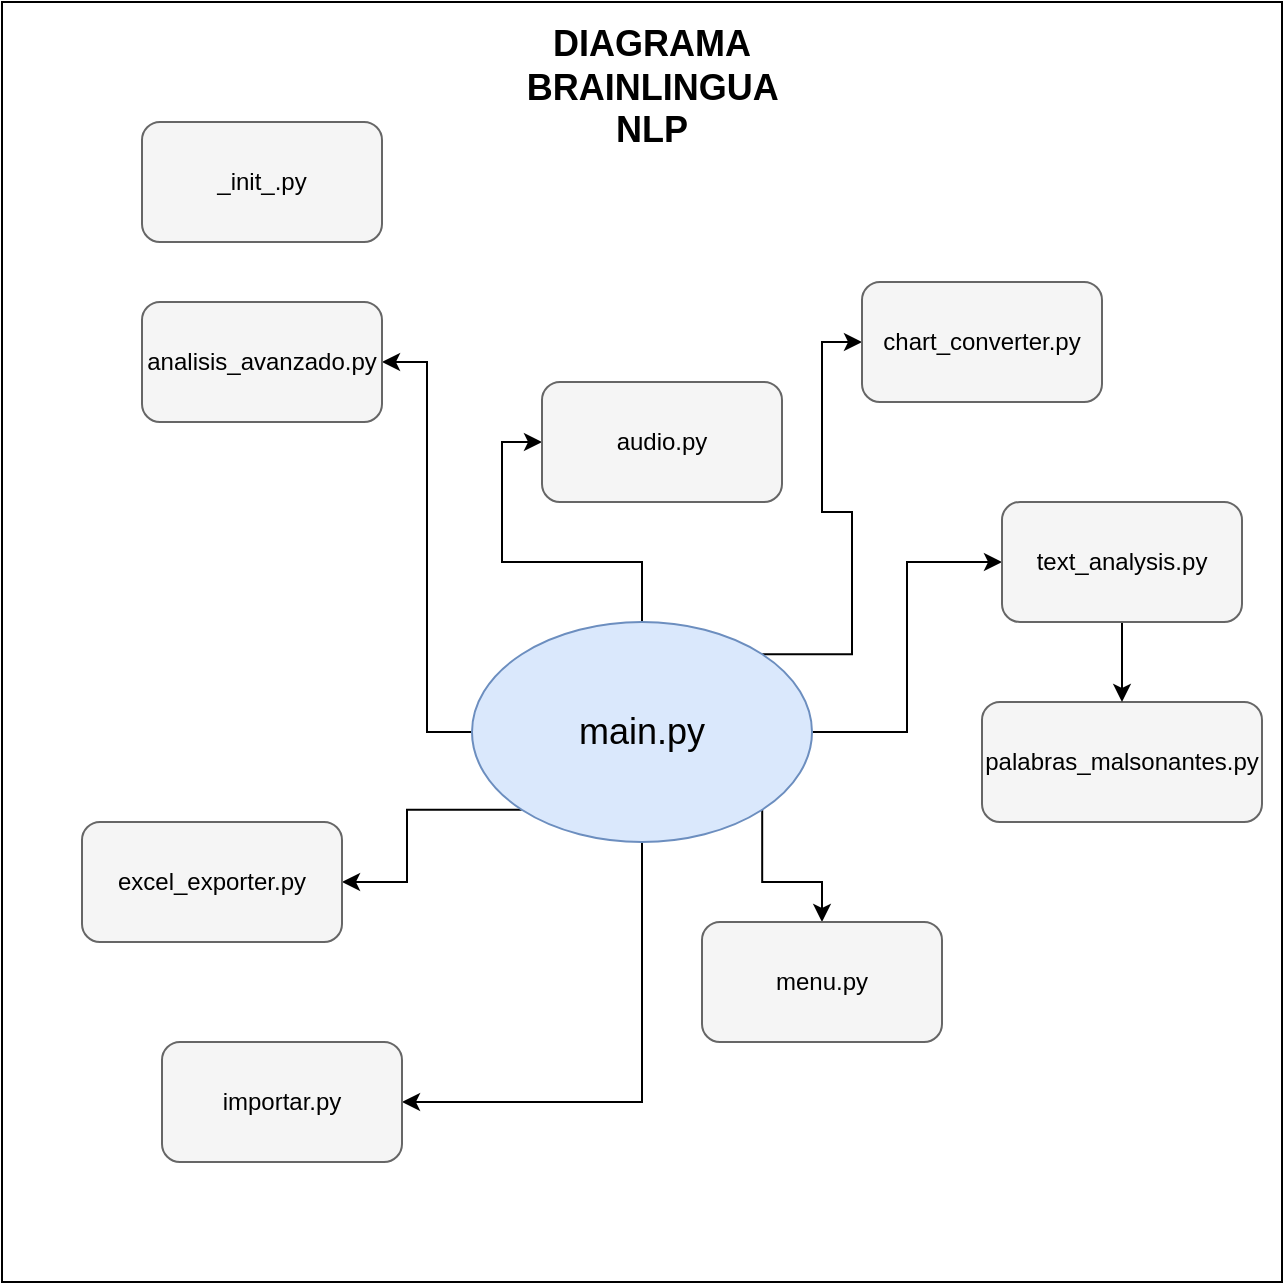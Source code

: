 <mxfile version="24.5.3" type="device">
  <diagram name="Page-1" id="ouniAKUyINf8TPKX_Nbg">
    <mxGraphModel dx="786" dy="505" grid="1" gridSize="10" guides="1" tooltips="1" connect="1" arrows="1" fold="1" page="1" pageScale="1" pageWidth="850" pageHeight="1100" math="0" shadow="0">
      <root>
        <mxCell id="0" />
        <mxCell id="1" parent="0" />
        <mxCell id="porU6ANIRFBFhljNamiX-2" value="" style="whiteSpace=wrap;html=1;aspect=fixed;" vertex="1" parent="1">
          <mxGeometry x="40" y="40" width="640" height="640" as="geometry" />
        </mxCell>
        <mxCell id="porU6ANIRFBFhljNamiX-26" style="edgeStyle=orthogonalEdgeStyle;rounded=0;orthogonalLoop=1;jettySize=auto;html=1;entryX=1;entryY=0.5;entryDx=0;entryDy=0;" edge="1" parent="1" source="porU6ANIRFBFhljNamiX-4" target="porU6ANIRFBFhljNamiX-5">
          <mxGeometry relative="1" as="geometry" />
        </mxCell>
        <mxCell id="porU6ANIRFBFhljNamiX-27" style="edgeStyle=orthogonalEdgeStyle;rounded=0;orthogonalLoop=1;jettySize=auto;html=1;exitX=0.5;exitY=0;exitDx=0;exitDy=0;entryX=0;entryY=0.5;entryDx=0;entryDy=0;" edge="1" parent="1" source="porU6ANIRFBFhljNamiX-4" target="porU6ANIRFBFhljNamiX-12">
          <mxGeometry relative="1" as="geometry" />
        </mxCell>
        <mxCell id="porU6ANIRFBFhljNamiX-28" style="edgeStyle=orthogonalEdgeStyle;rounded=0;orthogonalLoop=1;jettySize=auto;html=1;exitX=1;exitY=0;exitDx=0;exitDy=0;entryX=0;entryY=0.5;entryDx=0;entryDy=0;" edge="1" parent="1" source="porU6ANIRFBFhljNamiX-4" target="porU6ANIRFBFhljNamiX-6">
          <mxGeometry relative="1" as="geometry" />
        </mxCell>
        <mxCell id="porU6ANIRFBFhljNamiX-29" style="edgeStyle=orthogonalEdgeStyle;rounded=0;orthogonalLoop=1;jettySize=auto;html=1;exitX=1;exitY=0.5;exitDx=0;exitDy=0;" edge="1" parent="1" source="porU6ANIRFBFhljNamiX-4" target="porU6ANIRFBFhljNamiX-11">
          <mxGeometry relative="1" as="geometry" />
        </mxCell>
        <mxCell id="porU6ANIRFBFhljNamiX-32" style="edgeStyle=orthogonalEdgeStyle;rounded=0;orthogonalLoop=1;jettySize=auto;html=1;exitX=1;exitY=1;exitDx=0;exitDy=0;entryX=0.5;entryY=0;entryDx=0;entryDy=0;" edge="1" parent="1" source="porU6ANIRFBFhljNamiX-4" target="porU6ANIRFBFhljNamiX-8">
          <mxGeometry relative="1" as="geometry" />
        </mxCell>
        <mxCell id="porU6ANIRFBFhljNamiX-33" style="edgeStyle=orthogonalEdgeStyle;rounded=0;orthogonalLoop=1;jettySize=auto;html=1;exitX=0.5;exitY=1;exitDx=0;exitDy=0;entryX=1;entryY=0.5;entryDx=0;entryDy=0;" edge="1" parent="1" source="porU6ANIRFBFhljNamiX-4" target="porU6ANIRFBFhljNamiX-13">
          <mxGeometry relative="1" as="geometry" />
        </mxCell>
        <mxCell id="porU6ANIRFBFhljNamiX-34" style="edgeStyle=orthogonalEdgeStyle;rounded=0;orthogonalLoop=1;jettySize=auto;html=1;exitX=0;exitY=1;exitDx=0;exitDy=0;entryX=1;entryY=0.5;entryDx=0;entryDy=0;" edge="1" parent="1" source="porU6ANIRFBFhljNamiX-4" target="porU6ANIRFBFhljNamiX-7">
          <mxGeometry relative="1" as="geometry" />
        </mxCell>
        <mxCell id="porU6ANIRFBFhljNamiX-4" value="" style="ellipse;whiteSpace=wrap;html=1;fillColor=#dae8fc;strokeColor=#6c8ebf;" vertex="1" parent="1">
          <mxGeometry x="275" y="350" width="170" height="110" as="geometry" />
        </mxCell>
        <mxCell id="porU6ANIRFBFhljNamiX-5" value="" style="rounded=1;whiteSpace=wrap;html=1;fillColor=#f5f5f5;fontColor=#333333;strokeColor=#666666;" vertex="1" parent="1">
          <mxGeometry x="110" y="190" width="120" height="60" as="geometry" />
        </mxCell>
        <mxCell id="porU6ANIRFBFhljNamiX-6" value="" style="rounded=1;whiteSpace=wrap;html=1;fillColor=#f5f5f5;fontColor=#333333;strokeColor=#666666;" vertex="1" parent="1">
          <mxGeometry x="470" y="180" width="120" height="60" as="geometry" />
        </mxCell>
        <mxCell id="porU6ANIRFBFhljNamiX-7" value="" style="rounded=1;whiteSpace=wrap;html=1;fillColor=#f5f5f5;fontColor=#333333;strokeColor=#666666;" vertex="1" parent="1">
          <mxGeometry x="80" y="450" width="130" height="60" as="geometry" />
        </mxCell>
        <mxCell id="porU6ANIRFBFhljNamiX-8" value="" style="rounded=1;whiteSpace=wrap;html=1;fillColor=#f5f5f5;fontColor=#333333;strokeColor=#666666;" vertex="1" parent="1">
          <mxGeometry x="390" y="500" width="120" height="60" as="geometry" />
        </mxCell>
        <mxCell id="porU6ANIRFBFhljNamiX-10" value="" style="rounded=1;whiteSpace=wrap;html=1;fillColor=#f5f5f5;fontColor=#333333;strokeColor=#666666;" vertex="1" parent="1">
          <mxGeometry x="530" y="390" width="140" height="60" as="geometry" />
        </mxCell>
        <mxCell id="porU6ANIRFBFhljNamiX-31" style="edgeStyle=orthogonalEdgeStyle;rounded=0;orthogonalLoop=1;jettySize=auto;html=1;exitX=0.5;exitY=1;exitDx=0;exitDy=0;entryX=0.5;entryY=0;entryDx=0;entryDy=0;" edge="1" parent="1" source="porU6ANIRFBFhljNamiX-11" target="porU6ANIRFBFhljNamiX-10">
          <mxGeometry relative="1" as="geometry" />
        </mxCell>
        <mxCell id="porU6ANIRFBFhljNamiX-11" value="" style="rounded=1;whiteSpace=wrap;html=1;fillColor=#f5f5f5;fontColor=#333333;strokeColor=#666666;" vertex="1" parent="1">
          <mxGeometry x="540" y="290" width="120" height="60" as="geometry" />
        </mxCell>
        <mxCell id="porU6ANIRFBFhljNamiX-12" value="" style="rounded=1;whiteSpace=wrap;html=1;fillColor=#f5f5f5;fontColor=#333333;strokeColor=#666666;" vertex="1" parent="1">
          <mxGeometry x="310" y="230" width="120" height="60" as="geometry" />
        </mxCell>
        <mxCell id="porU6ANIRFBFhljNamiX-13" value="" style="rounded=1;whiteSpace=wrap;html=1;fillColor=#f5f5f5;fontColor=#333333;strokeColor=#666666;" vertex="1" parent="1">
          <mxGeometry x="120" y="560" width="120" height="60" as="geometry" />
        </mxCell>
        <mxCell id="porU6ANIRFBFhljNamiX-14" value="&lt;font style=&quot;font-size: 18px;&quot;&gt;main.py&lt;/font&gt;" style="text;html=1;align=center;verticalAlign=middle;whiteSpace=wrap;rounded=0;" vertex="1" parent="1">
          <mxGeometry x="330" y="390" width="60" height="30" as="geometry" />
        </mxCell>
        <mxCell id="porU6ANIRFBFhljNamiX-15" value="analisis_avanzado.py" style="text;html=1;align=center;verticalAlign=middle;whiteSpace=wrap;rounded=0;" vertex="1" parent="1">
          <mxGeometry x="140" y="205" width="60" height="30" as="geometry" />
        </mxCell>
        <mxCell id="porU6ANIRFBFhljNamiX-16" value="audio.py" style="text;html=1;align=center;verticalAlign=middle;whiteSpace=wrap;rounded=0;" vertex="1" parent="1">
          <mxGeometry x="340" y="245" width="60" height="30" as="geometry" />
        </mxCell>
        <mxCell id="porU6ANIRFBFhljNamiX-17" value="chart_converter.py" style="text;html=1;align=center;verticalAlign=middle;whiteSpace=wrap;rounded=0;" vertex="1" parent="1">
          <mxGeometry x="500" y="195" width="60" height="30" as="geometry" />
        </mxCell>
        <mxCell id="porU6ANIRFBFhljNamiX-18" value="text_analysis.py" style="text;html=1;align=center;verticalAlign=middle;whiteSpace=wrap;rounded=0;" vertex="1" parent="1">
          <mxGeometry x="570" y="305" width="60" height="30" as="geometry" />
        </mxCell>
        <mxCell id="porU6ANIRFBFhljNamiX-19" value="palabras_malsonantes.py" style="text;html=1;align=center;verticalAlign=middle;whiteSpace=wrap;rounded=0;" vertex="1" parent="1">
          <mxGeometry x="570" y="405" width="60" height="30" as="geometry" />
        </mxCell>
        <mxCell id="porU6ANIRFBFhljNamiX-20" value="excel_exporter.py" style="text;html=1;align=center;verticalAlign=middle;whiteSpace=wrap;rounded=0;" vertex="1" parent="1">
          <mxGeometry x="115" y="465" width="60" height="30" as="geometry" />
        </mxCell>
        <mxCell id="porU6ANIRFBFhljNamiX-22" value="importar.py" style="text;html=1;align=center;verticalAlign=middle;whiteSpace=wrap;rounded=0;" vertex="1" parent="1">
          <mxGeometry x="150" y="575" width="60" height="30" as="geometry" />
        </mxCell>
        <mxCell id="porU6ANIRFBFhljNamiX-23" value="menu.py" style="text;html=1;align=center;verticalAlign=middle;whiteSpace=wrap;rounded=0;" vertex="1" parent="1">
          <mxGeometry x="420" y="515" width="60" height="30" as="geometry" />
        </mxCell>
        <mxCell id="porU6ANIRFBFhljNamiX-35" value="" style="rounded=1;whiteSpace=wrap;html=1;fillColor=#f5f5f5;fontColor=#333333;strokeColor=#666666;" vertex="1" parent="1">
          <mxGeometry x="110" y="100" width="120" height="60" as="geometry" />
        </mxCell>
        <mxCell id="porU6ANIRFBFhljNamiX-36" value="_init_.py" style="text;html=1;align=center;verticalAlign=middle;whiteSpace=wrap;rounded=0;" vertex="1" parent="1">
          <mxGeometry x="140" y="115" width="60" height="30" as="geometry" />
        </mxCell>
        <mxCell id="porU6ANIRFBFhljNamiX-37" value="&lt;b&gt;&lt;font style=&quot;font-size: 18px;&quot;&gt;DIAGRAMA BRAINLINGUA NLP&lt;/font&gt;&lt;/b&gt;" style="text;html=1;align=center;verticalAlign=middle;whiteSpace=wrap;rounded=0;" vertex="1" parent="1">
          <mxGeometry x="305" y="50" width="120" height="65" as="geometry" />
        </mxCell>
      </root>
    </mxGraphModel>
  </diagram>
</mxfile>
